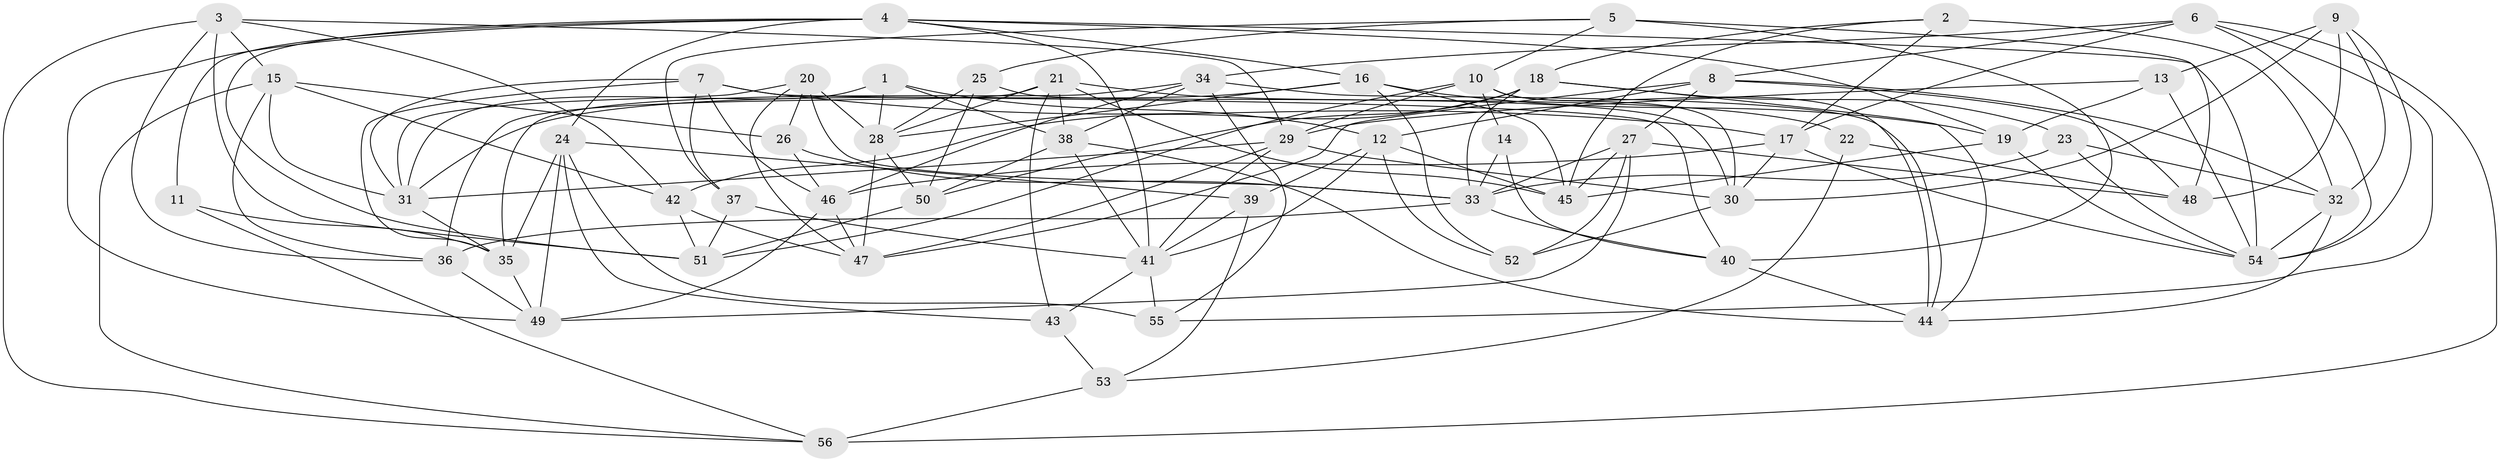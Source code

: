 // original degree distribution, {4: 1.0}
// Generated by graph-tools (version 1.1) at 2025/02/03/09/25 03:02:55]
// undirected, 56 vertices, 152 edges
graph export_dot {
graph [start="1"]
  node [color=gray90,style=filled];
  1;
  2;
  3;
  4;
  5;
  6;
  7;
  8;
  9;
  10;
  11;
  12;
  13;
  14;
  15;
  16;
  17;
  18;
  19;
  20;
  21;
  22;
  23;
  24;
  25;
  26;
  27;
  28;
  29;
  30;
  31;
  32;
  33;
  34;
  35;
  36;
  37;
  38;
  39;
  40;
  41;
  42;
  43;
  44;
  45;
  46;
  47;
  48;
  49;
  50;
  51;
  52;
  53;
  54;
  55;
  56;
  1 -- 12 [weight=1.0];
  1 -- 28 [weight=1.0];
  1 -- 31 [weight=1.0];
  1 -- 38 [weight=1.0];
  2 -- 17 [weight=1.0];
  2 -- 18 [weight=1.0];
  2 -- 32 [weight=1.0];
  2 -- 45 [weight=1.0];
  3 -- 15 [weight=1.0];
  3 -- 29 [weight=1.0];
  3 -- 36 [weight=1.0];
  3 -- 42 [weight=1.0];
  3 -- 51 [weight=1.0];
  3 -- 56 [weight=1.0];
  4 -- 11 [weight=2.0];
  4 -- 16 [weight=1.0];
  4 -- 19 [weight=2.0];
  4 -- 24 [weight=1.0];
  4 -- 41 [weight=1.0];
  4 -- 49 [weight=1.0];
  4 -- 51 [weight=1.0];
  4 -- 54 [weight=1.0];
  5 -- 10 [weight=1.0];
  5 -- 25 [weight=1.0];
  5 -- 37 [weight=1.0];
  5 -- 40 [weight=2.0];
  5 -- 48 [weight=1.0];
  6 -- 8 [weight=1.0];
  6 -- 17 [weight=1.0];
  6 -- 34 [weight=1.0];
  6 -- 54 [weight=1.0];
  6 -- 55 [weight=1.0];
  6 -- 56 [weight=1.0];
  7 -- 17 [weight=1.0];
  7 -- 31 [weight=1.0];
  7 -- 35 [weight=1.0];
  7 -- 37 [weight=1.0];
  7 -- 40 [weight=1.0];
  7 -- 46 [weight=1.0];
  8 -- 12 [weight=1.0];
  8 -- 27 [weight=1.0];
  8 -- 32 [weight=1.0];
  8 -- 47 [weight=1.0];
  8 -- 48 [weight=1.0];
  9 -- 13 [weight=1.0];
  9 -- 30 [weight=1.0];
  9 -- 32 [weight=1.0];
  9 -- 48 [weight=2.0];
  9 -- 54 [weight=1.0];
  10 -- 14 [weight=1.0];
  10 -- 29 [weight=1.0];
  10 -- 30 [weight=1.0];
  10 -- 44 [weight=1.0];
  10 -- 51 [weight=1.0];
  11 -- 35 [weight=1.0];
  11 -- 56 [weight=1.0];
  12 -- 39 [weight=1.0];
  12 -- 41 [weight=1.0];
  12 -- 45 [weight=1.0];
  12 -- 52 [weight=1.0];
  13 -- 19 [weight=1.0];
  13 -- 29 [weight=1.0];
  13 -- 54 [weight=1.0];
  14 -- 33 [weight=2.0];
  14 -- 40 [weight=1.0];
  15 -- 26 [weight=1.0];
  15 -- 31 [weight=1.0];
  15 -- 36 [weight=1.0];
  15 -- 42 [weight=1.0];
  15 -- 56 [weight=1.0];
  16 -- 19 [weight=1.0];
  16 -- 28 [weight=1.0];
  16 -- 31 [weight=1.0];
  16 -- 45 [weight=1.0];
  16 -- 52 [weight=1.0];
  17 -- 30 [weight=1.0];
  17 -- 46 [weight=1.0];
  17 -- 54 [weight=1.0];
  18 -- 23 [weight=1.0];
  18 -- 33 [weight=1.0];
  18 -- 42 [weight=1.0];
  18 -- 44 [weight=1.0];
  18 -- 50 [weight=1.0];
  19 -- 45 [weight=1.0];
  19 -- 54 [weight=1.0];
  20 -- 26 [weight=1.0];
  20 -- 28 [weight=2.0];
  20 -- 31 [weight=1.0];
  20 -- 33 [weight=1.0];
  20 -- 47 [weight=1.0];
  21 -- 22 [weight=1.0];
  21 -- 28 [weight=1.0];
  21 -- 36 [weight=1.0];
  21 -- 38 [weight=1.0];
  21 -- 43 [weight=1.0];
  21 -- 45 [weight=1.0];
  22 -- 48 [weight=1.0];
  22 -- 53 [weight=2.0];
  23 -- 32 [weight=1.0];
  23 -- 33 [weight=1.0];
  23 -- 54 [weight=1.0];
  24 -- 35 [weight=1.0];
  24 -- 39 [weight=1.0];
  24 -- 43 [weight=1.0];
  24 -- 49 [weight=1.0];
  24 -- 55 [weight=1.0];
  25 -- 28 [weight=1.0];
  25 -- 30 [weight=1.0];
  25 -- 50 [weight=1.0];
  26 -- 33 [weight=1.0];
  26 -- 46 [weight=1.0];
  27 -- 33 [weight=1.0];
  27 -- 45 [weight=1.0];
  27 -- 48 [weight=1.0];
  27 -- 49 [weight=1.0];
  27 -- 52 [weight=1.0];
  28 -- 47 [weight=1.0];
  28 -- 50 [weight=1.0];
  29 -- 30 [weight=1.0];
  29 -- 31 [weight=2.0];
  29 -- 41 [weight=1.0];
  29 -- 47 [weight=1.0];
  30 -- 52 [weight=1.0];
  31 -- 35 [weight=1.0];
  32 -- 44 [weight=1.0];
  32 -- 54 [weight=1.0];
  33 -- 36 [weight=2.0];
  33 -- 40 [weight=1.0];
  34 -- 35 [weight=1.0];
  34 -- 38 [weight=1.0];
  34 -- 44 [weight=1.0];
  34 -- 46 [weight=1.0];
  34 -- 55 [weight=1.0];
  35 -- 49 [weight=1.0];
  36 -- 49 [weight=1.0];
  37 -- 41 [weight=1.0];
  37 -- 51 [weight=1.0];
  38 -- 41 [weight=1.0];
  38 -- 44 [weight=1.0];
  38 -- 50 [weight=1.0];
  39 -- 41 [weight=1.0];
  39 -- 53 [weight=1.0];
  40 -- 44 [weight=1.0];
  41 -- 43 [weight=1.0];
  41 -- 55 [weight=1.0];
  42 -- 47 [weight=1.0];
  42 -- 51 [weight=2.0];
  43 -- 53 [weight=1.0];
  46 -- 47 [weight=1.0];
  46 -- 49 [weight=1.0];
  50 -- 51 [weight=2.0];
  53 -- 56 [weight=2.0];
}
